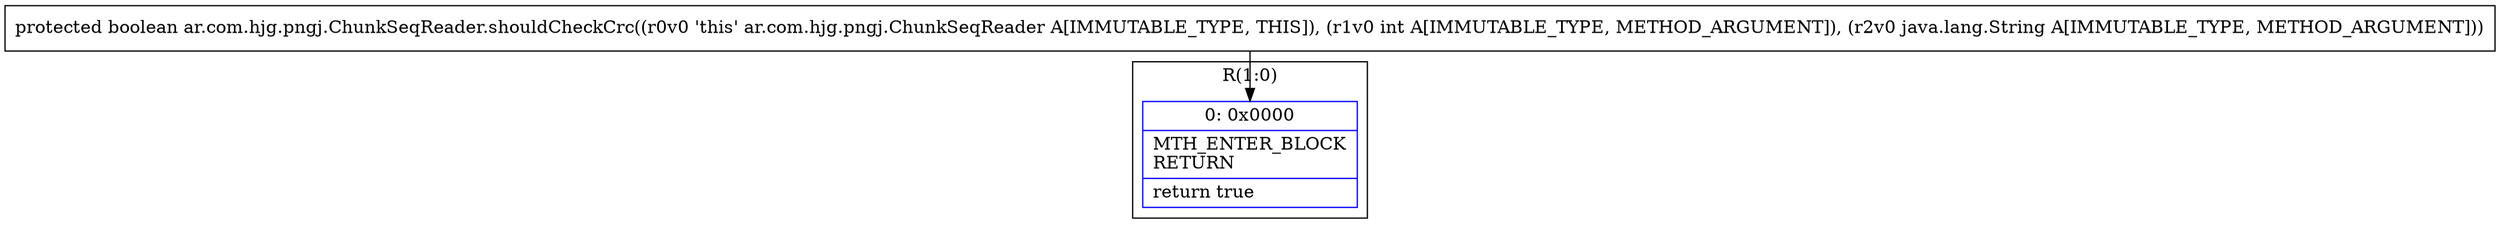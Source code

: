 digraph "CFG forar.com.hjg.pngj.ChunkSeqReader.shouldCheckCrc(ILjava\/lang\/String;)Z" {
subgraph cluster_Region_1129884510 {
label = "R(1:0)";
node [shape=record,color=blue];
Node_0 [shape=record,label="{0\:\ 0x0000|MTH_ENTER_BLOCK\lRETURN\l|return true\l}"];
}
MethodNode[shape=record,label="{protected boolean ar.com.hjg.pngj.ChunkSeqReader.shouldCheckCrc((r0v0 'this' ar.com.hjg.pngj.ChunkSeqReader A[IMMUTABLE_TYPE, THIS]), (r1v0 int A[IMMUTABLE_TYPE, METHOD_ARGUMENT]), (r2v0 java.lang.String A[IMMUTABLE_TYPE, METHOD_ARGUMENT])) }"];
MethodNode -> Node_0;
}

